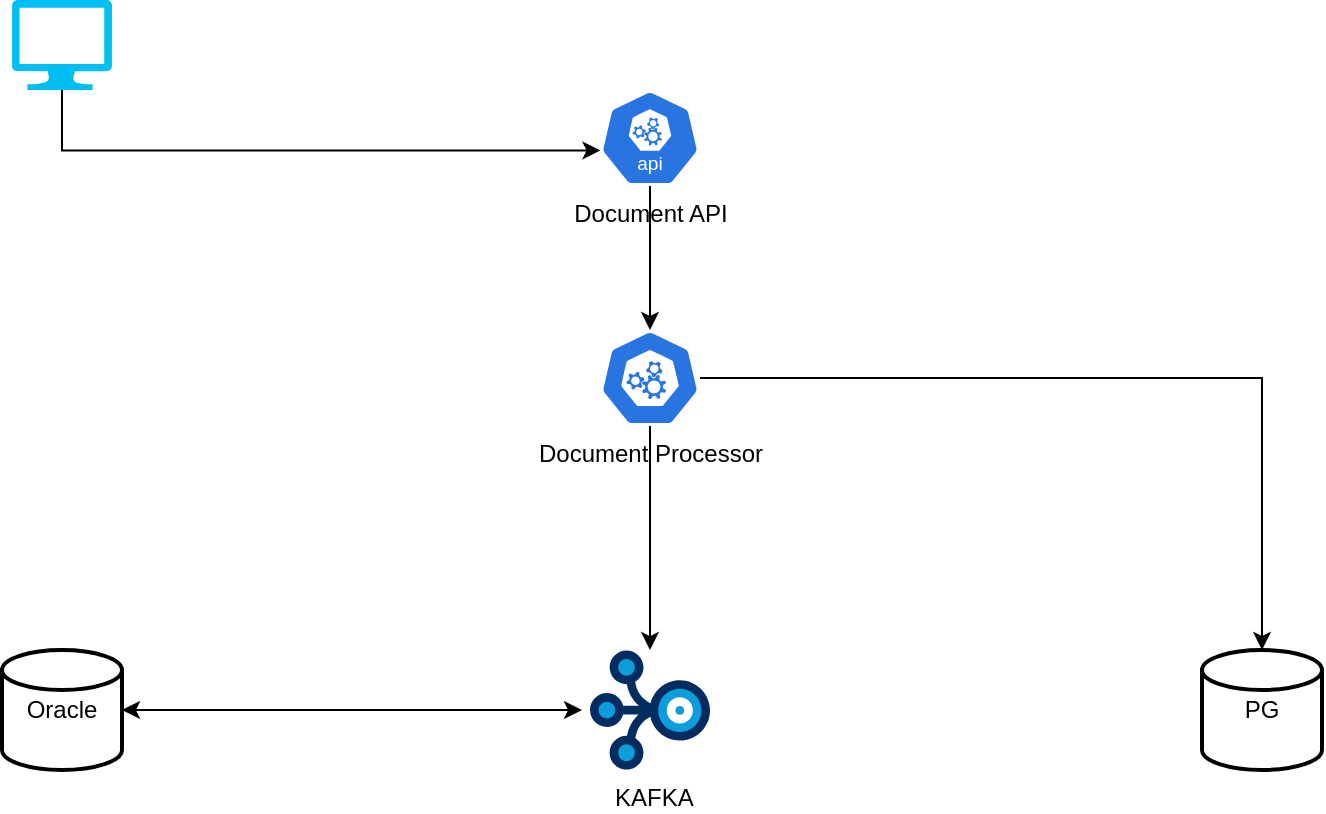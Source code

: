 <mxfile version="24.4.0" type="github">
  <diagram name="Страница — 1" id="5pW3cgb7Y6n5Fisfo18Q">
    <mxGraphModel dx="1380" dy="783" grid="1" gridSize="10" guides="1" tooltips="1" connect="1" arrows="1" fold="1" page="1" pageScale="1" pageWidth="827" pageHeight="1169" math="0" shadow="0">
      <root>
        <mxCell id="0" />
        <mxCell id="1" parent="0" />
        <mxCell id="bPBgWf8sz14wrzpFaHEV-25" value="" style="edgeStyle=orthogonalEdgeStyle;rounded=0;orthogonalLoop=1;jettySize=auto;html=1;startArrow=classic;startFill=1;" edge="1" parent="1" source="bPBgWf8sz14wrzpFaHEV-1">
          <mxGeometry relative="1" as="geometry">
            <mxPoint x="380" y="390" as="targetPoint" />
          </mxGeometry>
        </mxCell>
        <mxCell id="bPBgWf8sz14wrzpFaHEV-1" value="Oracle" style="strokeWidth=2;html=1;shape=mxgraph.flowchart.database;whiteSpace=wrap;" vertex="1" parent="1">
          <mxGeometry x="90" y="360" width="60" height="60" as="geometry" />
        </mxCell>
        <mxCell id="bPBgWf8sz14wrzpFaHEV-2" value="PG" style="strokeWidth=2;html=1;shape=mxgraph.flowchart.database;whiteSpace=wrap;" vertex="1" parent="1">
          <mxGeometry x="690" y="360" width="60" height="60" as="geometry" />
        </mxCell>
        <mxCell id="bPBgWf8sz14wrzpFaHEV-3" value="&amp;nbsp;KAFKA" style="verticalLabelPosition=bottom;aspect=fixed;html=1;shape=mxgraph.salesforce.stream;labelPosition=center;align=center;verticalAlign=top;labelBackgroundColor=default;" vertex="1" parent="1">
          <mxGeometry x="384" y="360" width="60" height="60" as="geometry" />
        </mxCell>
        <mxCell id="bPBgWf8sz14wrzpFaHEV-21" value="" style="edgeStyle=orthogonalEdgeStyle;rounded=0;orthogonalLoop=1;jettySize=auto;html=1;" edge="1" parent="1" source="bPBgWf8sz14wrzpFaHEV-4" target="bPBgWf8sz14wrzpFaHEV-5">
          <mxGeometry relative="1" as="geometry" />
        </mxCell>
        <mxCell id="bPBgWf8sz14wrzpFaHEV-4" value="Document API" style="aspect=fixed;sketch=0;html=1;dashed=0;whitespace=wrap;verticalLabelPosition=bottom;verticalAlign=top;fillColor=#2875E2;strokeColor=#ffffff;points=[[0.005,0.63,0],[0.1,0.2,0],[0.9,0.2,0],[0.5,0,0],[0.995,0.63,0],[0.72,0.99,0],[0.5,1,0],[0.28,0.99,0]];shape=mxgraph.kubernetes.icon2;kubernetesLabel=1;prIcon=api" vertex="1" parent="1">
          <mxGeometry x="389" y="80" width="50" height="48" as="geometry" />
        </mxCell>
        <mxCell id="bPBgWf8sz14wrzpFaHEV-22" value="" style="edgeStyle=orthogonalEdgeStyle;rounded=0;orthogonalLoop=1;jettySize=auto;html=1;entryX=0.5;entryY=-0.003;entryDx=0;entryDy=0;entryPerimeter=0;" edge="1" parent="1" source="bPBgWf8sz14wrzpFaHEV-5" target="bPBgWf8sz14wrzpFaHEV-3">
          <mxGeometry relative="1" as="geometry">
            <mxPoint x="414" y="318" as="targetPoint" />
          </mxGeometry>
        </mxCell>
        <mxCell id="bPBgWf8sz14wrzpFaHEV-26" value="" style="edgeStyle=orthogonalEdgeStyle;rounded=0;orthogonalLoop=1;jettySize=auto;html=1;entryX=0.5;entryY=0;entryDx=0;entryDy=0;entryPerimeter=0;" edge="1" parent="1" source="bPBgWf8sz14wrzpFaHEV-5" target="bPBgWf8sz14wrzpFaHEV-2">
          <mxGeometry relative="1" as="geometry">
            <mxPoint x="519" y="224" as="targetPoint" />
          </mxGeometry>
        </mxCell>
        <mxCell id="bPBgWf8sz14wrzpFaHEV-5" value="Document Processor" style="aspect=fixed;sketch=0;html=1;dashed=0;whitespace=wrap;verticalLabelPosition=bottom;verticalAlign=top;fillColor=#2875E2;strokeColor=#ffffff;points=[[0.005,0.63,0],[0.1,0.2,0],[0.9,0.2,0],[0.5,0,0],[0.995,0.63,0],[0.72,0.99,0],[0.5,1,0],[0.28,0.99,0]];shape=mxgraph.kubernetes.icon2;prIcon=api" vertex="1" parent="1">
          <mxGeometry x="389" y="200" width="50" height="48" as="geometry" />
        </mxCell>
        <mxCell id="bPBgWf8sz14wrzpFaHEV-23" value="" style="edgeStyle=orthogonalEdgeStyle;rounded=0;orthogonalLoop=1;jettySize=auto;html=1;entryX=0.005;entryY=0.63;entryDx=0;entryDy=0;entryPerimeter=0;exitX=0.5;exitY=1;exitDx=0;exitDy=0;exitPerimeter=0;" edge="1" parent="1" source="bPBgWf8sz14wrzpFaHEV-11" target="bPBgWf8sz14wrzpFaHEV-4">
          <mxGeometry relative="1" as="geometry">
            <mxPoint x="235" y="72.5" as="targetPoint" />
          </mxGeometry>
        </mxCell>
        <mxCell id="bPBgWf8sz14wrzpFaHEV-11" value="" style="verticalLabelPosition=bottom;html=1;verticalAlign=top;align=center;strokeColor=none;fillColor=#00BEF2;shape=mxgraph.azure.computer;pointerEvents=1;" vertex="1" parent="1">
          <mxGeometry x="95" y="35" width="50" height="45" as="geometry" />
        </mxCell>
      </root>
    </mxGraphModel>
  </diagram>
</mxfile>
